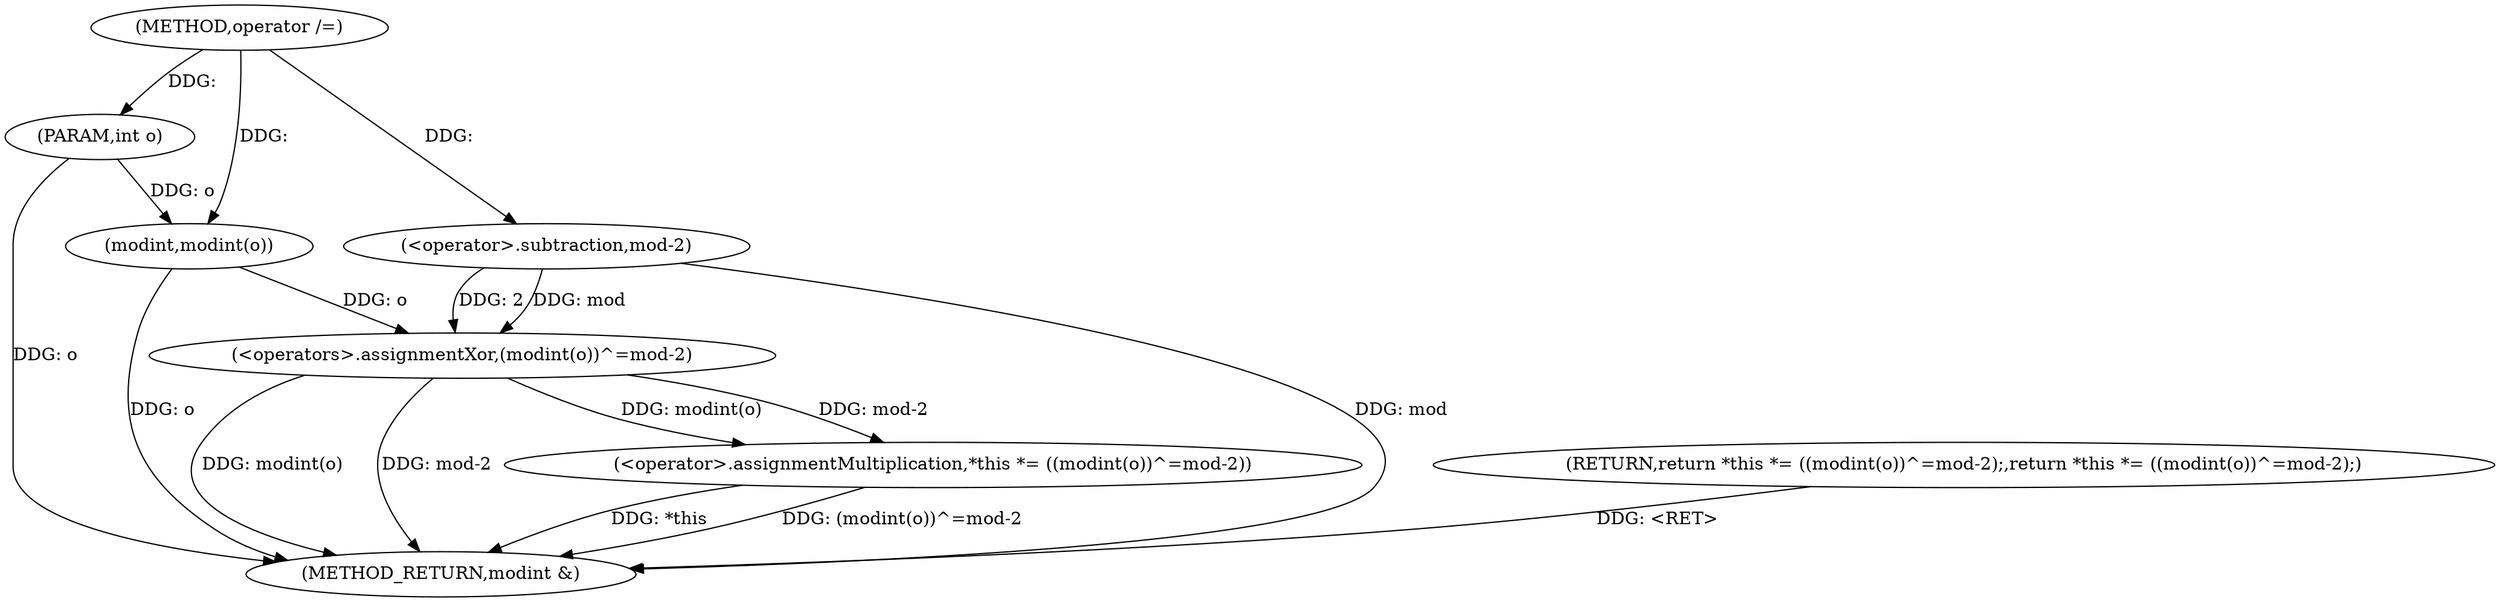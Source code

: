 digraph "operator /=" {  
"1000392" [label = "(METHOD,operator /=)" ]
"1000405" [label = "(METHOD_RETURN,modint &)" ]
"1000393" [label = "(PARAM,int o)" ]
"1000395" [label = "(RETURN,return *this *= ((modint(o))^=mod-2);,return *this *= ((modint(o))^=mod-2);)" ]
"1000396" [label = "(<operator>.assignmentMultiplication,*this *= ((modint(o))^=mod-2))" ]
"1000399" [label = "(<operators>.assignmentXor,(modint(o))^=mod-2)" ]
"1000400" [label = "(modint,modint(o))" ]
"1000402" [label = "(<operator>.subtraction,mod-2)" ]
  "1000395" -> "1000405"  [ label = "DDG: <RET>"] 
  "1000393" -> "1000405"  [ label = "DDG: o"] 
  "1000396" -> "1000405"  [ label = "DDG: *this"] 
  "1000400" -> "1000405"  [ label = "DDG: o"] 
  "1000399" -> "1000405"  [ label = "DDG: modint(o)"] 
  "1000399" -> "1000405"  [ label = "DDG: mod-2"] 
  "1000396" -> "1000405"  [ label = "DDG: (modint(o))^=mod-2"] 
  "1000402" -> "1000405"  [ label = "DDG: mod"] 
  "1000392" -> "1000393"  [ label = "DDG: "] 
  "1000399" -> "1000396"  [ label = "DDG: modint(o)"] 
  "1000399" -> "1000396"  [ label = "DDG: mod-2"] 
  "1000400" -> "1000399"  [ label = "DDG: o"] 
  "1000402" -> "1000399"  [ label = "DDG: 2"] 
  "1000402" -> "1000399"  [ label = "DDG: mod"] 
  "1000393" -> "1000400"  [ label = "DDG: o"] 
  "1000392" -> "1000400"  [ label = "DDG: "] 
  "1000392" -> "1000402"  [ label = "DDG: "] 
}
